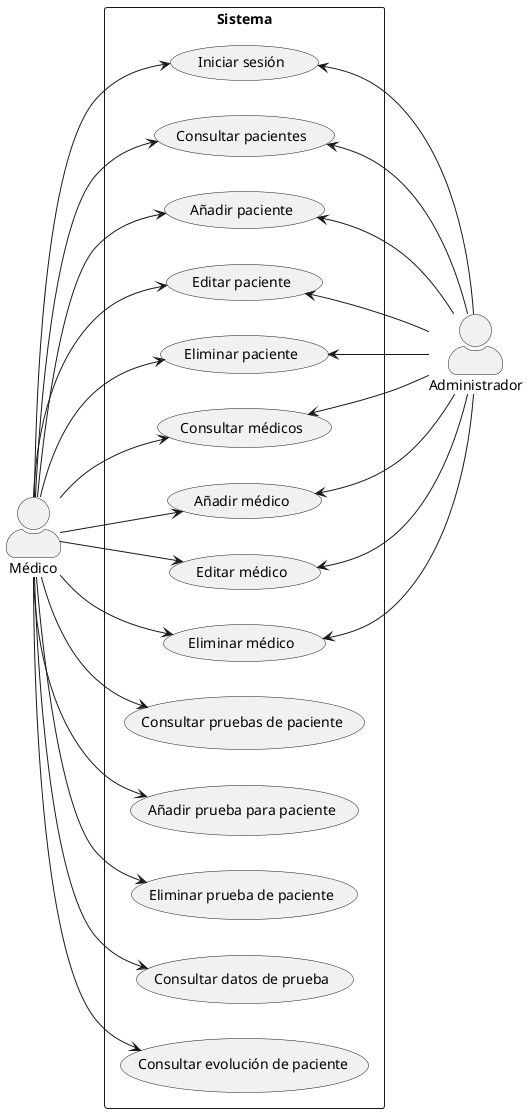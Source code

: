 @startuml
skinparam actorStyle awesome
left to right direction
rectangle Sistema {
    usecase (Iniciar sesión)
    usecase (Consultar pacientes)
    usecase (Añadir paciente)
    usecase (Editar paciente)
    usecase (Eliminar paciente)
    usecase (Consultar médicos)
    usecase (Añadir médico)
    usecase (Editar médico)
    usecase (Eliminar médico)
    usecase (Consultar pruebas de paciente)
    usecase (Añadir prueba para paciente)
    usecase (Eliminar prueba de paciente)
    usecase (Consultar datos de prueba)
    usecase (Consultar evolución de paciente)
}

Médico --> (Iniciar sesión)
Médico --> (Consultar pacientes)
Médico --> (Añadir paciente)
Médico --> (Editar paciente)
Médico --> (Eliminar paciente)
Médico --> (Consultar médicos)
Médico --> (Añadir médico)
Médico --> (Editar médico)
Médico --> (Eliminar médico)
Médico --> (Consultar pruebas de paciente)
Médico --> (Añadir prueba para paciente)
Médico --> (Eliminar prueba de paciente)
Médico --> (Consultar datos de prueba)
Médico --> (Consultar evolución de paciente)

(Iniciar sesión) <-- Administrador
(Consultar pacientes) <-- Administrador
(Añadir paciente) <-- Administrador
(Editar paciente) <-- Administrador
(Eliminar paciente) <-- Administrador
(Consultar médicos) <-- Administrador
(Añadir médico) <-- Administrador
(Editar médico) <-- Administrador
(Eliminar médico) <-- Administrador
@enduml
